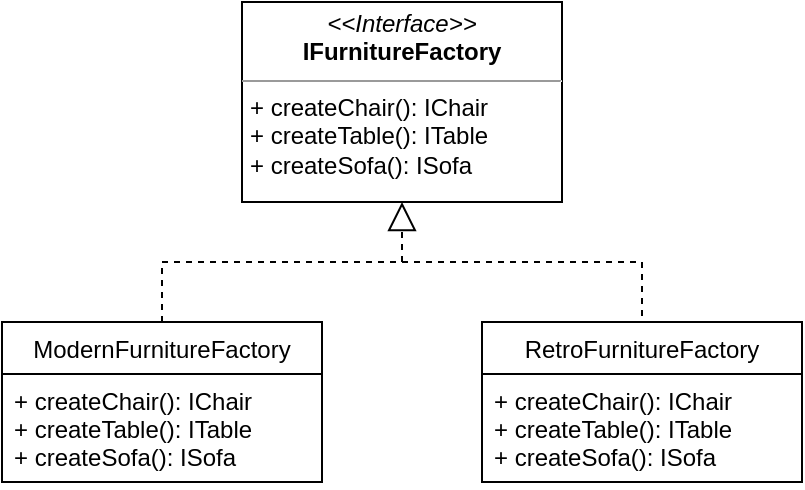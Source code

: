<mxfile version="20.8.1" type="device"><diagram id="0DzTwCMA_weZvu0d73Y_" name="Page-1"><mxGraphModel dx="691" dy="378" grid="1" gridSize="10" guides="1" tooltips="1" connect="1" arrows="1" fold="1" page="1" pageScale="1" pageWidth="827" pageHeight="1169" math="0" shadow="0"><root><mxCell id="0"/><mxCell id="1" parent="0"/><mxCell id="46049IdeXwNZRnCGjWUn-11" value="&lt;p style=&quot;margin:0px;margin-top:4px;text-align:center;&quot;&gt;&lt;i&gt;&amp;lt;&amp;lt;Interface&amp;gt;&amp;gt;&lt;/i&gt;&lt;br&gt;&lt;b&gt;IFurnitureFactory&lt;/b&gt;&lt;/p&gt;&lt;hr size=&quot;1&quot;&gt;&lt;p style=&quot;margin:0px;margin-left:4px;&quot;&gt;&lt;/p&gt;&lt;p style=&quot;margin:0px;margin-left:4px;&quot;&gt;+ createChair(): IChair&lt;/p&gt;&lt;p style=&quot;margin:0px;margin-left:4px;&quot;&gt;+ createTable(): ITable&lt;/p&gt;&lt;p style=&quot;margin:0px;margin-left:4px;&quot;&gt;+ createSofa(): ISofa&lt;/p&gt;" style="verticalAlign=top;align=left;overflow=fill;fontSize=12;fontFamily=Helvetica;html=1;" vertex="1" parent="1"><mxGeometry x="240" y="200" width="160" height="100" as="geometry"/></mxCell><mxCell id="46049IdeXwNZRnCGjWUn-13" value="ModernFurnitureFactory" style="swimlane;fontStyle=0;childLayout=stackLayout;horizontal=1;startSize=26;fillColor=none;horizontalStack=0;resizeParent=1;resizeParentMax=0;resizeLast=0;collapsible=1;marginBottom=0;" vertex="1" parent="1"><mxGeometry x="120" y="360" width="160" height="80" as="geometry"/></mxCell><mxCell id="46049IdeXwNZRnCGjWUn-15" value="+ createChair(): IChair&#10;+ createTable(): ITable&#10;+ createSofa(): ISofa&#10;" style="text;strokeColor=none;fillColor=none;align=left;verticalAlign=top;spacingLeft=4;spacingRight=4;overflow=hidden;rotatable=0;points=[[0,0.5],[1,0.5]];portConstraint=eastwest;" vertex="1" parent="46049IdeXwNZRnCGjWUn-13"><mxGeometry y="26" width="160" height="54" as="geometry"/></mxCell><mxCell id="46049IdeXwNZRnCGjWUn-20" value="" style="endArrow=none;dashed=1;html=1;rounded=0;strokeColor=default;endSize=0;exitX=0.5;exitY=0;exitDx=0;exitDy=0;" edge="1" parent="46049IdeXwNZRnCGjWUn-13" source="46049IdeXwNZRnCGjWUn-13"><mxGeometry width="50" height="50" relative="1" as="geometry"><mxPoint x="80" y="-30" as="sourcePoint"/><mxPoint x="200" y="-30" as="targetPoint"/><Array as="points"><mxPoint x="80" y="-30"/></Array></mxGeometry></mxCell><mxCell id="46049IdeXwNZRnCGjWUn-17" value="RetroFurnitureFactory" style="swimlane;fontStyle=0;childLayout=stackLayout;horizontal=1;startSize=26;fillColor=none;horizontalStack=0;resizeParent=1;resizeParentMax=0;resizeLast=0;collapsible=1;marginBottom=0;" vertex="1" parent="1"><mxGeometry x="360" y="360" width="160" height="80" as="geometry"/></mxCell><mxCell id="46049IdeXwNZRnCGjWUn-18" value="+ createChair(): IChair&#10;+ createTable(): ITable&#10;+ createSofa(): ISofa&#10;" style="text;strokeColor=none;fillColor=none;align=left;verticalAlign=top;spacingLeft=4;spacingRight=4;overflow=hidden;rotatable=0;points=[[0,0.5],[1,0.5]];portConstraint=eastwest;" vertex="1" parent="46049IdeXwNZRnCGjWUn-17"><mxGeometry y="26" width="160" height="54" as="geometry"/></mxCell><mxCell id="46049IdeXwNZRnCGjWUn-19" value="" style="endArrow=block;dashed=1;endFill=0;endSize=12;html=1;rounded=0;strokeColor=default;entryX=0.5;entryY=1;entryDx=0;entryDy=0;" edge="1" parent="1" target="46049IdeXwNZRnCGjWUn-11"><mxGeometry width="160" relative="1" as="geometry"><mxPoint x="320" y="330" as="sourcePoint"/><mxPoint x="340" y="520" as="targetPoint"/></mxGeometry></mxCell><mxCell id="46049IdeXwNZRnCGjWUn-24" value="" style="endArrow=none;dashed=1;html=1;rounded=0;strokeColor=default;endSize=0;entryX=0.5;entryY=0;entryDx=0;entryDy=0;" edge="1" parent="1" target="46049IdeXwNZRnCGjWUn-17"><mxGeometry width="50" height="50" relative="1" as="geometry"><mxPoint x="320" y="330" as="sourcePoint"/><mxPoint x="440" y="330" as="targetPoint"/><Array as="points"><mxPoint x="440" y="330"/></Array></mxGeometry></mxCell></root></mxGraphModel></diagram></mxfile>